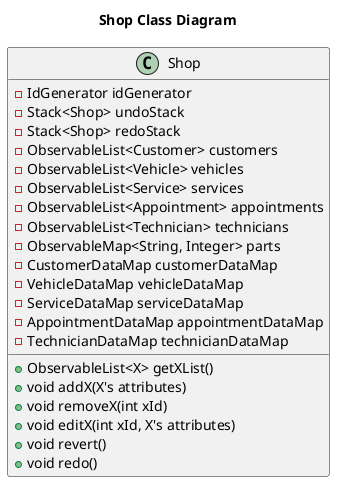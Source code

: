 @startuml
'https://plantuml.com/class-diagram
title Shop Class Diagram
class Shop {
    - IdGenerator idGenerator
    - Stack<Shop> undoStack
    - Stack<Shop> redoStack
    - ObservableList<Customer> customers
    - ObservableList<Vehicle> vehicles
    - ObservableList<Service> services
    - ObservableList<Appointment> appointments
    - ObservableList<Technician> technicians
    - ObservableMap<String, Integer> parts
    - CustomerDataMap customerDataMap
    - VehicleDataMap vehicleDataMap
    - ServiceDataMap serviceDataMap
    - AppointmentDataMap appointmentDataMap
    - TechnicianDataMap technicianDataMap

    + ObservableList<X> getXList()
    + void addX(X's attributes)
    + void removeX(int xId)
    + void editX(int xId, X's attributes)
    + void revert()
    + void redo()
}


@enduml


